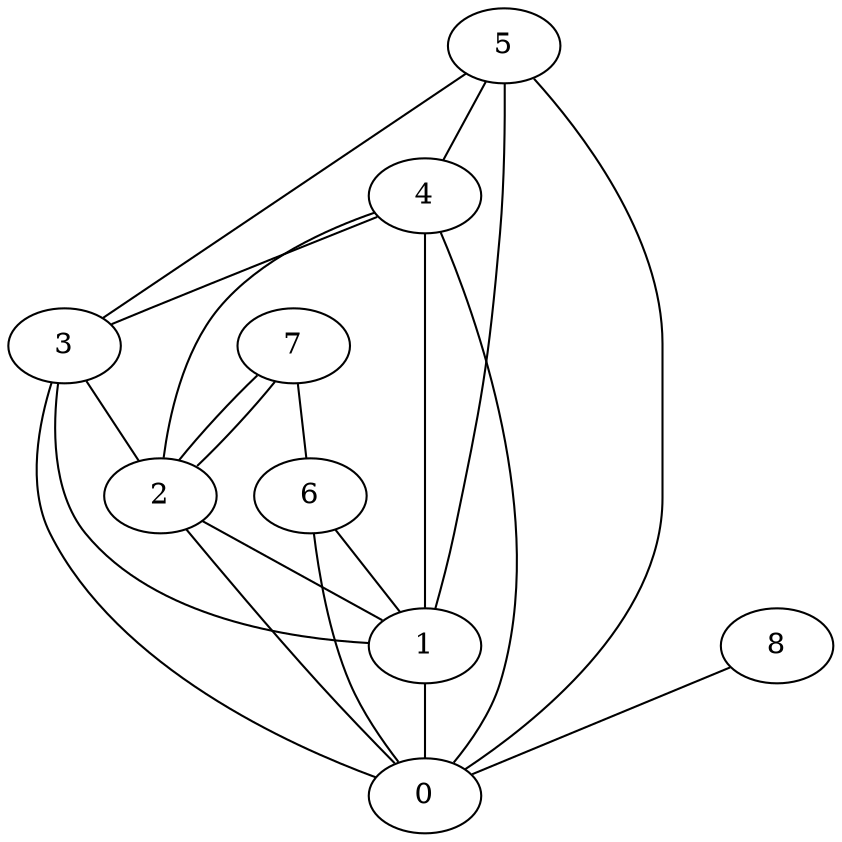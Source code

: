 graph G {
0;
1;
2;
3;
4;
5;
6;
7;
8;
8--0 ;
7--2 ;
7--6 ;
7--2 ;
6--1 ;
6--0 ;
5--3 ;
5--4 ;
5--1 ;
5--0 ;
4--3 ;
4--1 ;
4--0 ;
4--2 ;
3--1 ;
3--2 ;
3--0 ;
2--1 ;
2--0 ;
1--0 ;
}
